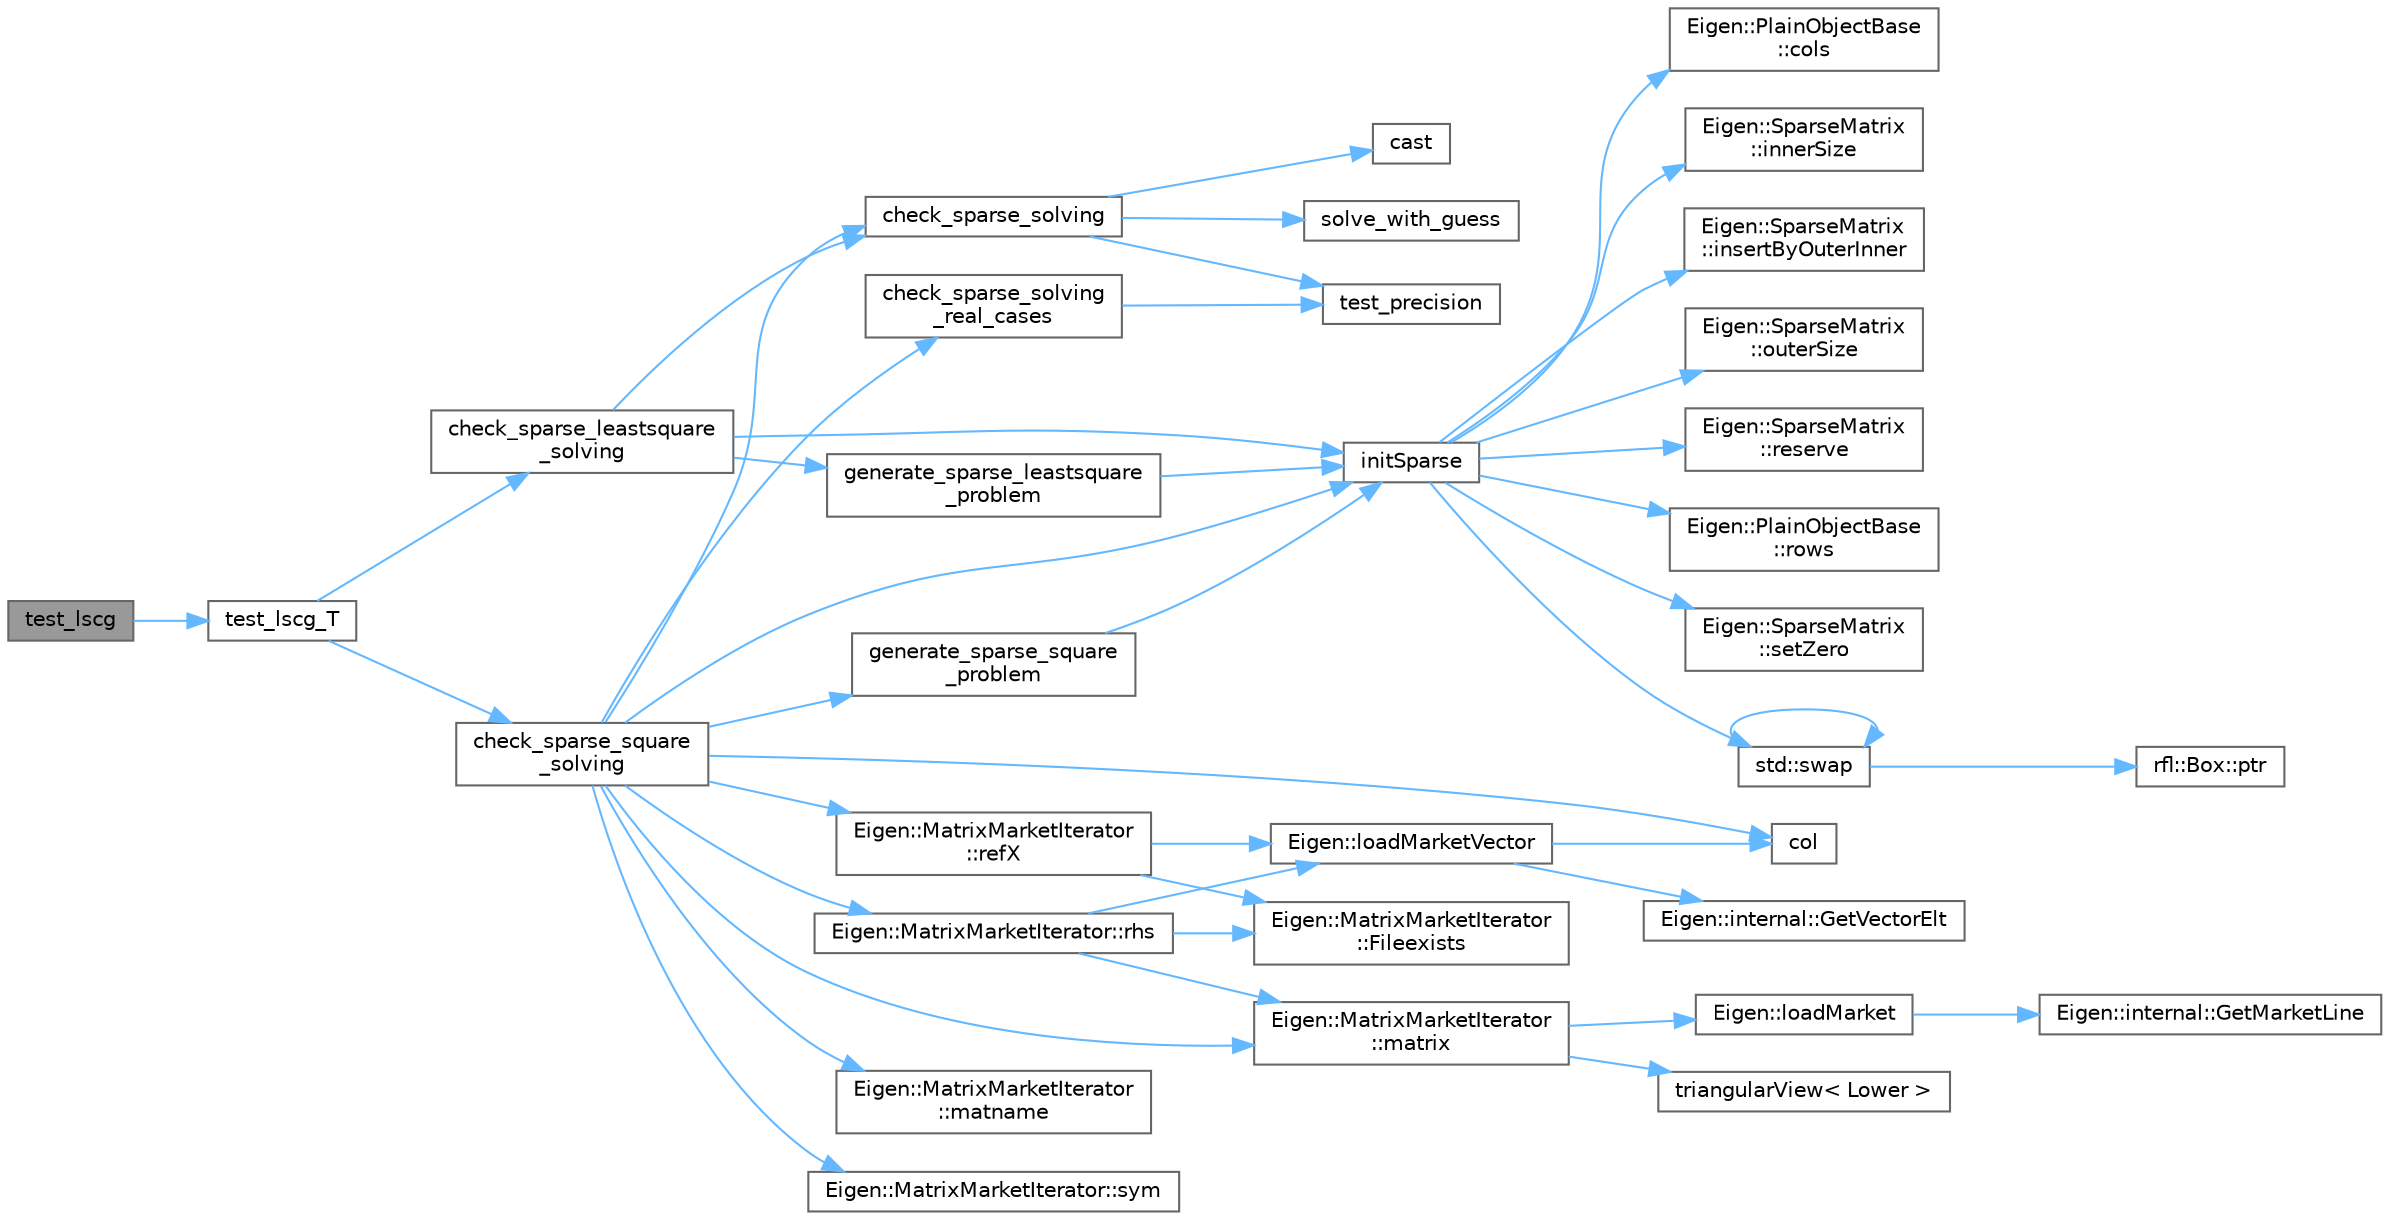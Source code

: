 digraph "test_lscg"
{
 // LATEX_PDF_SIZE
  bgcolor="transparent";
  edge [fontname=Helvetica,fontsize=10,labelfontname=Helvetica,labelfontsize=10];
  node [fontname=Helvetica,fontsize=10,shape=box,height=0.2,width=0.4];
  rankdir="LR";
  Node1 [id="Node000001",label="test_lscg",height=0.2,width=0.4,color="gray40", fillcolor="grey60", style="filled", fontcolor="black",tooltip=" "];
  Node1 -> Node2 [id="edge43_Node000001_Node000002",color="steelblue1",style="solid",tooltip=" "];
  Node2 [id="Node000002",label="test_lscg_T",height=0.2,width=0.4,color="grey40", fillcolor="white", style="filled",URL="$lscg_8cpp.html#ae86b5d0fecebb22c09f4d9090181fcbb",tooltip=" "];
  Node2 -> Node3 [id="edge44_Node000002_Node000003",color="steelblue1",style="solid",tooltip=" "];
  Node3 [id="Node000003",label="check_sparse_leastsquare\l_solving",height=0.2,width=0.4,color="grey40", fillcolor="white", style="filled",URL="$sparse__solver_8h.html#aa559b721502e88a13007ed08ab0a8685",tooltip=" "];
  Node3 -> Node4 [id="edge45_Node000003_Node000004",color="steelblue1",style="solid",tooltip=" "];
  Node4 [id="Node000004",label="check_sparse_solving",height=0.2,width=0.4,color="grey40", fillcolor="white", style="filled",URL="$sparse__solver_8h.html#a2f19cda157e1f89db0769de982ecc5fa",tooltip=" "];
  Node4 -> Node5 [id="edge46_Node000004_Node000005",color="steelblue1",style="solid",tooltip=" "];
  Node5 [id="Node000005",label="cast",height=0.2,width=0.4,color="grey40", fillcolor="white", style="filled",URL="$_common_cwise_unary_ops_8h.html#aa89d007196125d10fa7d6e19811aca05",tooltip=" "];
  Node4 -> Node6 [id="edge47_Node000004_Node000006",color="steelblue1",style="solid",tooltip=" "];
  Node6 [id="Node000006",label="solve_with_guess",height=0.2,width=0.4,color="grey40", fillcolor="white", style="filled",URL="$sparse__solver_8h.html#a61fc17617f5be6e4bac3faa50cd3790c",tooltip=" "];
  Node4 -> Node7 [id="edge48_Node000004_Node000007",color="steelblue1",style="solid",tooltip=" "];
  Node7 [id="Node000007",label="test_precision",height=0.2,width=0.4,color="grey40", fillcolor="white", style="filled",URL="$spbenchsolver_8h.html#ac873ccd2d8b50aa74f31783a38ba5d99",tooltip=" "];
  Node3 -> Node8 [id="edge49_Node000003_Node000008",color="steelblue1",style="solid",tooltip=" "];
  Node8 [id="Node000008",label="generate_sparse_leastsquare\l_problem",height=0.2,width=0.4,color="grey40", fillcolor="white", style="filled",URL="$sparse__solver_8h.html#a19f9005edec71898fb0cbac2b70089ca",tooltip=" "];
  Node8 -> Node9 [id="edge50_Node000008_Node000009",color="steelblue1",style="solid",tooltip=" "];
  Node9 [id="Node000009",label="initSparse",height=0.2,width=0.4,color="grey40", fillcolor="white", style="filled",URL="$sparse_8h.html#a3ba4abd21a1ace3122406c3b3b27fc5b",tooltip=" "];
  Node9 -> Node10 [id="edge51_Node000009_Node000010",color="steelblue1",style="solid",tooltip=" "];
  Node10 [id="Node000010",label="Eigen::PlainObjectBase\l::cols",height=0.2,width=0.4,color="grey40", fillcolor="white", style="filled",URL="$class_eigen_1_1_plain_object_base.html#a10b8b33b7587da564415561aa246f78f",tooltip=" "];
  Node9 -> Node11 [id="edge52_Node000009_Node000011",color="steelblue1",style="solid",tooltip=" "];
  Node11 [id="Node000011",label="Eigen::SparseMatrix\l::innerSize",height=0.2,width=0.4,color="grey40", fillcolor="white", style="filled",URL="$class_eigen_1_1_sparse_matrix.html#a0f42824d4a06ee1d1f6afbc4551c5896",tooltip=" "];
  Node9 -> Node12 [id="edge53_Node000009_Node000012",color="steelblue1",style="solid",tooltip=" "];
  Node12 [id="Node000012",label="Eigen::SparseMatrix\l::insertByOuterInner",height=0.2,width=0.4,color="grey40", fillcolor="white", style="filled",URL="$class_eigen_1_1_sparse_matrix.html#acb1508292a88a951943c98b314782909",tooltip=" "];
  Node9 -> Node13 [id="edge54_Node000009_Node000013",color="steelblue1",style="solid",tooltip=" "];
  Node13 [id="Node000013",label="Eigen::SparseMatrix\l::outerSize",height=0.2,width=0.4,color="grey40", fillcolor="white", style="filled",URL="$class_eigen_1_1_sparse_matrix.html#a4e5f706cfae14d2eaec1ea1e234905f1",tooltip=" "];
  Node9 -> Node14 [id="edge55_Node000009_Node000014",color="steelblue1",style="solid",tooltip=" "];
  Node14 [id="Node000014",label="Eigen::SparseMatrix\l::reserve",height=0.2,width=0.4,color="grey40", fillcolor="white", style="filled",URL="$class_eigen_1_1_sparse_matrix.html#a1518e58ac49bed0e2385b722a034f7d3",tooltip=" "];
  Node9 -> Node15 [id="edge56_Node000009_Node000015",color="steelblue1",style="solid",tooltip=" "];
  Node15 [id="Node000015",label="Eigen::PlainObjectBase\l::rows",height=0.2,width=0.4,color="grey40", fillcolor="white", style="filled",URL="$class_eigen_1_1_plain_object_base.html#aba7a925ce36c08ba2a08c90086f34718",tooltip=" "];
  Node9 -> Node16 [id="edge57_Node000009_Node000016",color="steelblue1",style="solid",tooltip=" "];
  Node16 [id="Node000016",label="Eigen::SparseMatrix\l::setZero",height=0.2,width=0.4,color="grey40", fillcolor="white", style="filled",URL="$class_eigen_1_1_sparse_matrix.html#ad3c7416090f913e8685523cb3ab7c2f7",tooltip=" "];
  Node9 -> Node17 [id="edge58_Node000009_Node000017",color="steelblue1",style="solid",tooltip=" "];
  Node17 [id="Node000017",label="std::swap",height=0.2,width=0.4,color="grey40", fillcolor="white", style="filled",URL="$namespacestd.html#a3acbe51b6415e9284430194bf04944e1",tooltip=" "];
  Node17 -> Node18 [id="edge59_Node000017_Node000018",color="steelblue1",style="solid",tooltip=" "];
  Node18 [id="Node000018",label="rfl::Box::ptr",height=0.2,width=0.4,color="grey40", fillcolor="white", style="filled",URL="$classrfl_1_1_box.html#a2edf048a6e6bea174db329e6ce7cf3df",tooltip="Returns the underlying unique_ptr"];
  Node17 -> Node17 [id="edge60_Node000017_Node000017",color="steelblue1",style="solid",tooltip=" "];
  Node3 -> Node9 [id="edge61_Node000003_Node000009",color="steelblue1",style="solid",tooltip=" "];
  Node2 -> Node19 [id="edge62_Node000002_Node000019",color="steelblue1",style="solid",tooltip=" "];
  Node19 [id="Node000019",label="check_sparse_square\l_solving",height=0.2,width=0.4,color="grey40", fillcolor="white", style="filled",URL="$sparse__solver_8h.html#a12301f6419eb573c0fca674bc589b4f6",tooltip=" "];
  Node19 -> Node4 [id="edge63_Node000019_Node000004",color="steelblue1",style="solid",tooltip=" "];
  Node19 -> Node20 [id="edge64_Node000019_Node000020",color="steelblue1",style="solid",tooltip=" "];
  Node20 [id="Node000020",label="check_sparse_solving\l_real_cases",height=0.2,width=0.4,color="grey40", fillcolor="white", style="filled",URL="$sparse__solver_8h.html#ab2f968e2c551b1869cf26ef5c6b4909e",tooltip=" "];
  Node20 -> Node7 [id="edge65_Node000020_Node000007",color="steelblue1",style="solid",tooltip=" "];
  Node19 -> Node21 [id="edge66_Node000019_Node000021",color="steelblue1",style="solid",tooltip=" "];
  Node21 [id="Node000021",label="col",height=0.2,width=0.4,color="grey40", fillcolor="white", style="filled",URL="$_matrix_base__col_8cpp.html#aa168d9544aa6d49fce0cbfc0bec849b0",tooltip=" "];
  Node19 -> Node22 [id="edge67_Node000019_Node000022",color="steelblue1",style="solid",tooltip=" "];
  Node22 [id="Node000022",label="generate_sparse_square\l_problem",height=0.2,width=0.4,color="grey40", fillcolor="white", style="filled",URL="$sparse__solver_8h.html#a2a636ef2e7efc175344517158b3c2b70",tooltip=" "];
  Node22 -> Node9 [id="edge68_Node000022_Node000009",color="steelblue1",style="solid",tooltip=" "];
  Node19 -> Node9 [id="edge69_Node000019_Node000009",color="steelblue1",style="solid",tooltip=" "];
  Node19 -> Node23 [id="edge70_Node000019_Node000023",color="steelblue1",style="solid",tooltip=" "];
  Node23 [id="Node000023",label="Eigen::MatrixMarketIterator\l::matname",height=0.2,width=0.4,color="grey40", fillcolor="white", style="filled",URL="$class_eigen_1_1_matrix_market_iterator.html#a79b13fa6510e56c071bc463859b1cbe9",tooltip=" "];
  Node19 -> Node24 [id="edge71_Node000019_Node000024",color="steelblue1",style="solid",tooltip=" "];
  Node24 [id="Node000024",label="Eigen::MatrixMarketIterator\l::matrix",height=0.2,width=0.4,color="grey40", fillcolor="white", style="filled",URL="$class_eigen_1_1_matrix_market_iterator.html#a225e3e6415b8eb3a709bb8269133f888",tooltip=" "];
  Node24 -> Node25 [id="edge72_Node000024_Node000025",color="steelblue1",style="solid",tooltip=" "];
  Node25 [id="Node000025",label="Eigen::loadMarket",height=0.2,width=0.4,color="grey40", fillcolor="white", style="filled",URL="$namespace_eigen.html#a35610696b22ae58bdd51d96468956455",tooltip=" "];
  Node25 -> Node26 [id="edge73_Node000025_Node000026",color="steelblue1",style="solid",tooltip=" "];
  Node26 [id="Node000026",label="Eigen::internal::GetMarketLine",height=0.2,width=0.4,color="grey40", fillcolor="white", style="filled",URL="$namespace_eigen_1_1internal.html#a4dab6dece03390104ebc60872eb86b2e",tooltip=" "];
  Node24 -> Node27 [id="edge74_Node000024_Node000027",color="steelblue1",style="solid",tooltip=" "];
  Node27 [id="Node000027",label="triangularView\< Lower \>",height=0.2,width=0.4,color="grey40", fillcolor="white", style="filled",URL="$eigen-3_83_87_2lapack_2cholesky_8cpp.html#accba35e157cff07f839ca4634f76c472",tooltip=" "];
  Node19 -> Node28 [id="edge75_Node000019_Node000028",color="steelblue1",style="solid",tooltip=" "];
  Node28 [id="Node000028",label="Eigen::MatrixMarketIterator\l::refX",height=0.2,width=0.4,color="grey40", fillcolor="white", style="filled",URL="$class_eigen_1_1_matrix_market_iterator.html#a610eb67e066cdd31e6777e070fe1086a",tooltip=" "];
  Node28 -> Node29 [id="edge76_Node000028_Node000029",color="steelblue1",style="solid",tooltip=" "];
  Node29 [id="Node000029",label="Eigen::MatrixMarketIterator\l::Fileexists",height=0.2,width=0.4,color="grey40", fillcolor="white", style="filled",URL="$class_eigen_1_1_matrix_market_iterator.html#a661385239e077ca4513e4e0a6127f1bc",tooltip=" "];
  Node28 -> Node30 [id="edge77_Node000028_Node000030",color="steelblue1",style="solid",tooltip=" "];
  Node30 [id="Node000030",label="Eigen::loadMarketVector",height=0.2,width=0.4,color="grey40", fillcolor="white", style="filled",URL="$namespace_eigen.html#a0b97a7af6c8af0fa0455723203b24853",tooltip=" "];
  Node30 -> Node21 [id="edge78_Node000030_Node000021",color="steelblue1",style="solid",tooltip=" "];
  Node30 -> Node31 [id="edge79_Node000030_Node000031",color="steelblue1",style="solid",tooltip=" "];
  Node31 [id="Node000031",label="Eigen::internal::GetVectorElt",height=0.2,width=0.4,color="grey40", fillcolor="white", style="filled",URL="$namespace_eigen_1_1internal.html#aa17f2e52fbfff17514d7539272af985b",tooltip=" "];
  Node19 -> Node32 [id="edge80_Node000019_Node000032",color="steelblue1",style="solid",tooltip=" "];
  Node32 [id="Node000032",label="Eigen::MatrixMarketIterator::rhs",height=0.2,width=0.4,color="grey40", fillcolor="white", style="filled",URL="$class_eigen_1_1_matrix_market_iterator.html#a7aad817f6e07f11ba3c9139e7e4d02b7",tooltip=" "];
  Node32 -> Node29 [id="edge81_Node000032_Node000029",color="steelblue1",style="solid",tooltip=" "];
  Node32 -> Node30 [id="edge82_Node000032_Node000030",color="steelblue1",style="solid",tooltip=" "];
  Node32 -> Node24 [id="edge83_Node000032_Node000024",color="steelblue1",style="solid",tooltip=" "];
  Node19 -> Node33 [id="edge84_Node000019_Node000033",color="steelblue1",style="solid",tooltip=" "];
  Node33 [id="Node000033",label="Eigen::MatrixMarketIterator::sym",height=0.2,width=0.4,color="grey40", fillcolor="white", style="filled",URL="$class_eigen_1_1_matrix_market_iterator.html#ace72fd4804dfc9c7fc9018f2712be9fe",tooltip=" "];
}

